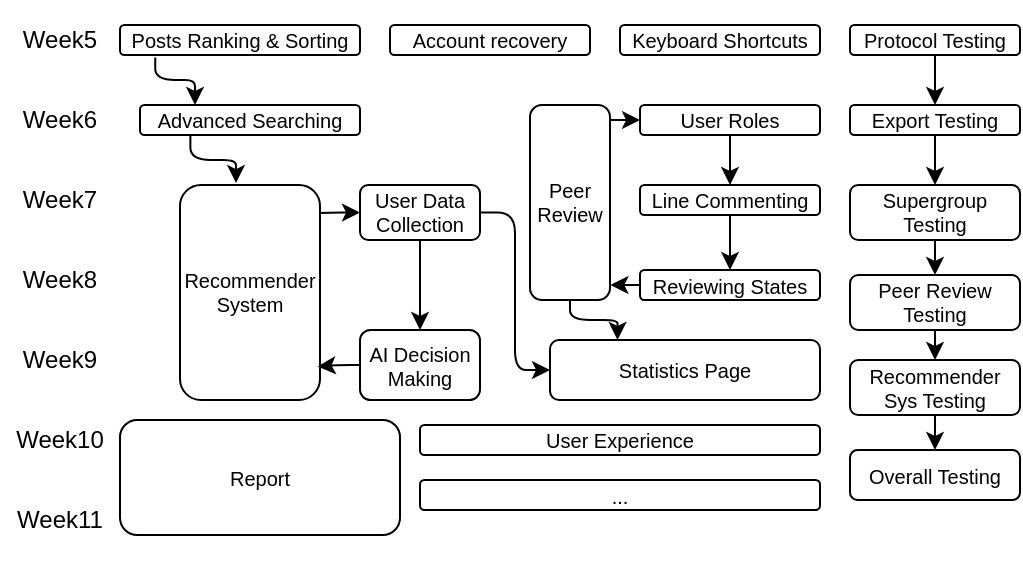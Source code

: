 <mxfile>
    <diagram id="0zeX0OhOXnv5dl8s9tiy" name="Page-1">
        <mxGraphModel dx="768" dy="476" grid="1" gridSize="10" guides="1" tooltips="1" connect="1" arrows="1" fold="1" page="1" pageScale="1" pageWidth="850" pageHeight="1100" math="0" shadow="0">
            <root>
                <mxCell id="0"/>
                <mxCell id="1" parent="0"/>
                <mxCell id="2" value="Week5" style="text;html=1;strokeColor=none;fillColor=none;align=center;verticalAlign=middle;whiteSpace=wrap;rounded=0;" vertex="1" parent="1">
                    <mxGeometry y="40" width="60" height="40" as="geometry"/>
                </mxCell>
                <mxCell id="3" value="Week6" style="text;html=1;strokeColor=none;fillColor=none;align=center;verticalAlign=middle;whiteSpace=wrap;rounded=0;" vertex="1" parent="1">
                    <mxGeometry y="80" width="60" height="40" as="geometry"/>
                </mxCell>
                <mxCell id="4" value="Week7" style="text;html=1;strokeColor=none;fillColor=none;align=center;verticalAlign=middle;whiteSpace=wrap;rounded=0;" vertex="1" parent="1">
                    <mxGeometry y="120" width="60" height="40" as="geometry"/>
                </mxCell>
                <mxCell id="5" value="Week8" style="text;html=1;strokeColor=none;fillColor=none;align=center;verticalAlign=middle;whiteSpace=wrap;rounded=0;" vertex="1" parent="1">
                    <mxGeometry y="160" width="60" height="40" as="geometry"/>
                </mxCell>
                <mxCell id="6" value="Week9" style="text;html=1;strokeColor=none;fillColor=none;align=center;verticalAlign=middle;whiteSpace=wrap;rounded=0;" vertex="1" parent="1">
                    <mxGeometry y="200" width="60" height="40" as="geometry"/>
                </mxCell>
                <mxCell id="7" value="Week10" style="text;html=1;strokeColor=none;fillColor=none;align=center;verticalAlign=middle;whiteSpace=wrap;rounded=0;" vertex="1" parent="1">
                    <mxGeometry y="240" width="60" height="40" as="geometry"/>
                </mxCell>
                <mxCell id="8" value="Week11" style="text;html=1;strokeColor=none;fillColor=none;align=center;verticalAlign=middle;whiteSpace=wrap;rounded=0;" vertex="1" parent="1">
                    <mxGeometry y="280" width="60" height="40" as="geometry"/>
                </mxCell>
                <mxCell id="10" value="&lt;span&gt;Account recovery&lt;/span&gt;" style="rounded=1;whiteSpace=wrap;html=1;fontSize=10;" vertex="1" parent="1">
                    <mxGeometry x="195" y="52.5" width="100" height="15" as="geometry"/>
                </mxCell>
                <mxCell id="31" style="edgeStyle=orthogonalEdgeStyle;html=1;exitX=0.147;exitY=1.087;exitDx=0;exitDy=0;entryX=0.25;entryY=0;entryDx=0;entryDy=0;fontSize=10;startArrow=none;startFill=0;endArrow=classic;endFill=1;exitPerimeter=0;" edge="1" parent="1" source="38" target="15">
                    <mxGeometry relative="1" as="geometry">
                        <mxPoint x="80" y="67.5" as="sourcePoint"/>
                    </mxGeometry>
                </mxCell>
                <mxCell id="41" style="edgeStyle=orthogonalEdgeStyle;html=1;exitX=0.5;exitY=1;exitDx=0;exitDy=0;entryX=0.25;entryY=0;entryDx=0;entryDy=0;fontSize=10;startArrow=none;startFill=0;endArrow=classic;endFill=1;" edge="1" parent="1" source="12" target="40">
                    <mxGeometry relative="1" as="geometry"/>
                </mxCell>
                <mxCell id="12" value="Peer Review" style="rounded=1;whiteSpace=wrap;html=1;fontSize=10;" vertex="1" parent="1">
                    <mxGeometry x="265" y="92.5" width="40" height="97.5" as="geometry"/>
                </mxCell>
                <mxCell id="13" value="Recommender System" style="rounded=1;whiteSpace=wrap;html=1;fontSize=10;" vertex="1" parent="1">
                    <mxGeometry x="90" y="132.5" width="70" height="107.5" as="geometry"/>
                </mxCell>
                <mxCell id="28" style="edgeStyle=orthogonalEdgeStyle;html=1;exitX=0.5;exitY=1;exitDx=0;exitDy=0;entryX=0.5;entryY=0;entryDx=0;entryDy=0;fontSize=10;startArrow=none;startFill=0;endArrow=classic;endFill=1;" edge="1" parent="1" source="14" target="26">
                    <mxGeometry relative="1" as="geometry"/>
                </mxCell>
                <mxCell id="14" value="Protocol Testing" style="rounded=1;whiteSpace=wrap;html=1;fontSize=10;" vertex="1" parent="1">
                    <mxGeometry x="425" y="52.5" width="85" height="15" as="geometry"/>
                </mxCell>
                <mxCell id="17" style="edgeStyle=orthogonalEdgeStyle;html=1;exitX=0.229;exitY=1.007;exitDx=0;exitDy=0;fontSize=10;exitPerimeter=0;entryX=0.4;entryY=-0.009;entryDx=0;entryDy=0;entryPerimeter=0;" edge="1" parent="1" source="15" target="13">
                    <mxGeometry relative="1" as="geometry">
                        <mxPoint x="120" y="130" as="targetPoint"/>
                    </mxGeometry>
                </mxCell>
                <mxCell id="15" value="Advanced Searching" style="rounded=1;whiteSpace=wrap;html=1;fontSize=10;" vertex="1" parent="1">
                    <mxGeometry x="70" y="92.5" width="110" height="15" as="geometry"/>
                </mxCell>
                <mxCell id="25" style="edgeStyle=orthogonalEdgeStyle;html=1;exitX=0;exitY=0.5;exitDx=0;exitDy=0;entryX=0.983;entryY=0.844;entryDx=0;entryDy=0;fontSize=10;startArrow=none;startFill=0;endArrow=classic;endFill=1;entryPerimeter=0;" edge="1" parent="1" source="18" target="13">
                    <mxGeometry relative="1" as="geometry"/>
                </mxCell>
                <mxCell id="18" value="AI Decision Making" style="rounded=1;whiteSpace=wrap;html=1;fontSize=10;" vertex="1" parent="1">
                    <mxGeometry x="180" y="205" width="60" height="35" as="geometry"/>
                </mxCell>
                <mxCell id="20" style="edgeStyle=orthogonalEdgeStyle;html=1;exitX=0.5;exitY=1;exitDx=0;exitDy=0;fontSize=10;" edge="1" parent="1" source="19" target="18">
                    <mxGeometry relative="1" as="geometry"/>
                </mxCell>
                <mxCell id="24" style="edgeStyle=orthogonalEdgeStyle;html=1;exitX=0;exitY=0.5;exitDx=0;exitDy=0;entryX=1;entryY=0.13;entryDx=0;entryDy=0;entryPerimeter=0;fontSize=10;endArrow=none;endFill=0;startArrow=classic;startFill=1;" edge="1" parent="1" source="19" target="13">
                    <mxGeometry relative="1" as="geometry"/>
                </mxCell>
                <mxCell id="42" style="edgeStyle=orthogonalEdgeStyle;html=1;exitX=1;exitY=0.5;exitDx=0;exitDy=0;entryX=0;entryY=0.5;entryDx=0;entryDy=0;fontSize=10;startArrow=none;startFill=0;endArrow=classic;endFill=1;" edge="1" parent="1" source="19" target="40">
                    <mxGeometry relative="1" as="geometry"/>
                </mxCell>
                <mxCell id="19" value="User Data Collection" style="rounded=1;whiteSpace=wrap;html=1;fontSize=10;" vertex="1" parent="1">
                    <mxGeometry x="180" y="132.5" width="60" height="27.5" as="geometry"/>
                </mxCell>
                <mxCell id="44" style="edgeStyle=orthogonalEdgeStyle;html=1;exitX=0.5;exitY=1;exitDx=0;exitDy=0;fontSize=10;startArrow=none;startFill=0;endArrow=classic;endFill=1;" edge="1" parent="1" source="26" target="43">
                    <mxGeometry relative="1" as="geometry"/>
                </mxCell>
                <mxCell id="26" value="Export Testing" style="rounded=1;whiteSpace=wrap;html=1;fontSize=10;" vertex="1" parent="1">
                    <mxGeometry x="425" y="92.5" width="85" height="15" as="geometry"/>
                </mxCell>
                <mxCell id="37" value="&lt;span&gt;Keyboard Shortcuts&lt;/span&gt;" style="rounded=1;whiteSpace=wrap;html=1;fontSize=10;" vertex="1" parent="1">
                    <mxGeometry x="310" y="52.5" width="100" height="15" as="geometry"/>
                </mxCell>
                <mxCell id="38" value="Posts Ranking &amp;amp; Sorting" style="rounded=1;whiteSpace=wrap;html=1;fontSize=10;" vertex="1" parent="1">
                    <mxGeometry x="60" y="52.5" width="120" height="15" as="geometry"/>
                </mxCell>
                <mxCell id="40" value="Statistics Page" style="rounded=1;whiteSpace=wrap;html=1;fontSize=10;" vertex="1" parent="1">
                    <mxGeometry x="275" y="210" width="135" height="30" as="geometry"/>
                </mxCell>
                <mxCell id="47" style="edgeStyle=orthogonalEdgeStyle;html=1;exitX=0.5;exitY=1;exitDx=0;exitDy=0;entryX=0.5;entryY=0;entryDx=0;entryDy=0;fontSize=10;startArrow=none;startFill=0;endArrow=classic;endFill=1;" edge="1" parent="1" source="43" target="45">
                    <mxGeometry relative="1" as="geometry"/>
                </mxCell>
                <mxCell id="43" value="Supergroup Testing" style="rounded=1;whiteSpace=wrap;html=1;fontSize=10;" vertex="1" parent="1">
                    <mxGeometry x="425" y="132.5" width="85" height="27.5" as="geometry"/>
                </mxCell>
                <mxCell id="48" style="edgeStyle=orthogonalEdgeStyle;html=1;exitX=0.5;exitY=1;exitDx=0;exitDy=0;entryX=0.5;entryY=0;entryDx=0;entryDy=0;fontSize=10;startArrow=none;startFill=0;endArrow=classic;endFill=1;" edge="1" parent="1" source="45" target="46">
                    <mxGeometry relative="1" as="geometry"/>
                </mxCell>
                <mxCell id="45" value="Peer Review Testing" style="rounded=1;whiteSpace=wrap;html=1;fontSize=10;" vertex="1" parent="1">
                    <mxGeometry x="425" y="177.5" width="85" height="27.5" as="geometry"/>
                </mxCell>
                <mxCell id="62" style="edgeStyle=orthogonalEdgeStyle;html=1;exitX=0.5;exitY=1;exitDx=0;exitDy=0;fontSize=10;startArrow=none;startFill=0;endArrow=classic;endFill=1;" edge="1" parent="1" source="46" target="61">
                    <mxGeometry relative="1" as="geometry"/>
                </mxCell>
                <mxCell id="46" value="Recommender Sys Testing" style="rounded=1;whiteSpace=wrap;html=1;fontSize=10;" vertex="1" parent="1">
                    <mxGeometry x="425" y="220" width="85" height="27.5" as="geometry"/>
                </mxCell>
                <mxCell id="50" value="Report" style="rounded=1;whiteSpace=wrap;html=1;fontSize=10;" vertex="1" parent="1">
                    <mxGeometry x="60" y="250" width="140" height="57.5" as="geometry"/>
                </mxCell>
                <mxCell id="59" style="edgeStyle=orthogonalEdgeStyle;html=1;exitX=0;exitY=0.5;exitDx=0;exitDy=0;entryX=1.005;entryY=0.93;entryDx=0;entryDy=0;entryPerimeter=0;fontSize=10;startArrow=none;startFill=0;endArrow=classic;endFill=1;" edge="1" parent="1" source="53" target="12">
                    <mxGeometry relative="1" as="geometry"/>
                </mxCell>
                <mxCell id="53" value="Reviewing States" style="rounded=1;whiteSpace=wrap;html=1;fontSize=10;" vertex="1" parent="1">
                    <mxGeometry x="320" y="175" width="90" height="15" as="geometry"/>
                </mxCell>
                <mxCell id="57" style="edgeStyle=orthogonalEdgeStyle;html=1;exitX=0.5;exitY=1;exitDx=0;exitDy=0;entryX=0.5;entryY=0;entryDx=0;entryDy=0;fontSize=10;startArrow=none;startFill=0;endArrow=classic;endFill=1;" edge="1" parent="1" source="54" target="53">
                    <mxGeometry relative="1" as="geometry"/>
                </mxCell>
                <mxCell id="54" value="Line Commenting" style="rounded=1;whiteSpace=wrap;html=1;fontSize=10;" vertex="1" parent="1">
                    <mxGeometry x="320" y="132.5" width="90" height="15" as="geometry"/>
                </mxCell>
                <mxCell id="56" style="edgeStyle=orthogonalEdgeStyle;html=1;exitX=0.5;exitY=1;exitDx=0;exitDy=0;fontSize=10;startArrow=none;startFill=0;endArrow=classic;endFill=1;" edge="1" parent="1" source="55" target="54">
                    <mxGeometry relative="1" as="geometry"/>
                </mxCell>
                <mxCell id="60" style="edgeStyle=orthogonalEdgeStyle;html=1;exitX=0;exitY=0.5;exitDx=0;exitDy=0;entryX=1.005;entryY=0.077;entryDx=0;entryDy=0;entryPerimeter=0;fontSize=10;startArrow=classic;startFill=1;endArrow=none;endFill=0;" edge="1" parent="1" source="55" target="12">
                    <mxGeometry relative="1" as="geometry"/>
                </mxCell>
                <mxCell id="55" value="User Roles" style="rounded=1;whiteSpace=wrap;html=1;fontSize=10;" vertex="1" parent="1">
                    <mxGeometry x="320" y="92.5" width="90" height="15" as="geometry"/>
                </mxCell>
                <mxCell id="61" value="Overall Testing" style="rounded=1;whiteSpace=wrap;html=1;fontSize=10;" vertex="1" parent="1">
                    <mxGeometry x="425" y="265" width="85" height="25" as="geometry"/>
                </mxCell>
                <mxCell id="63" value="User Experience" style="rounded=1;whiteSpace=wrap;html=1;fontSize=10;" vertex="1" parent="1">
                    <mxGeometry x="210" y="252.5" width="200" height="15" as="geometry"/>
                </mxCell>
                <mxCell id="64" value="..." style="rounded=1;whiteSpace=wrap;html=1;fontSize=10;" vertex="1" parent="1">
                    <mxGeometry x="210" y="280" width="200" height="15" as="geometry"/>
                </mxCell>
            </root>
        </mxGraphModel>
    </diagram>
</mxfile>